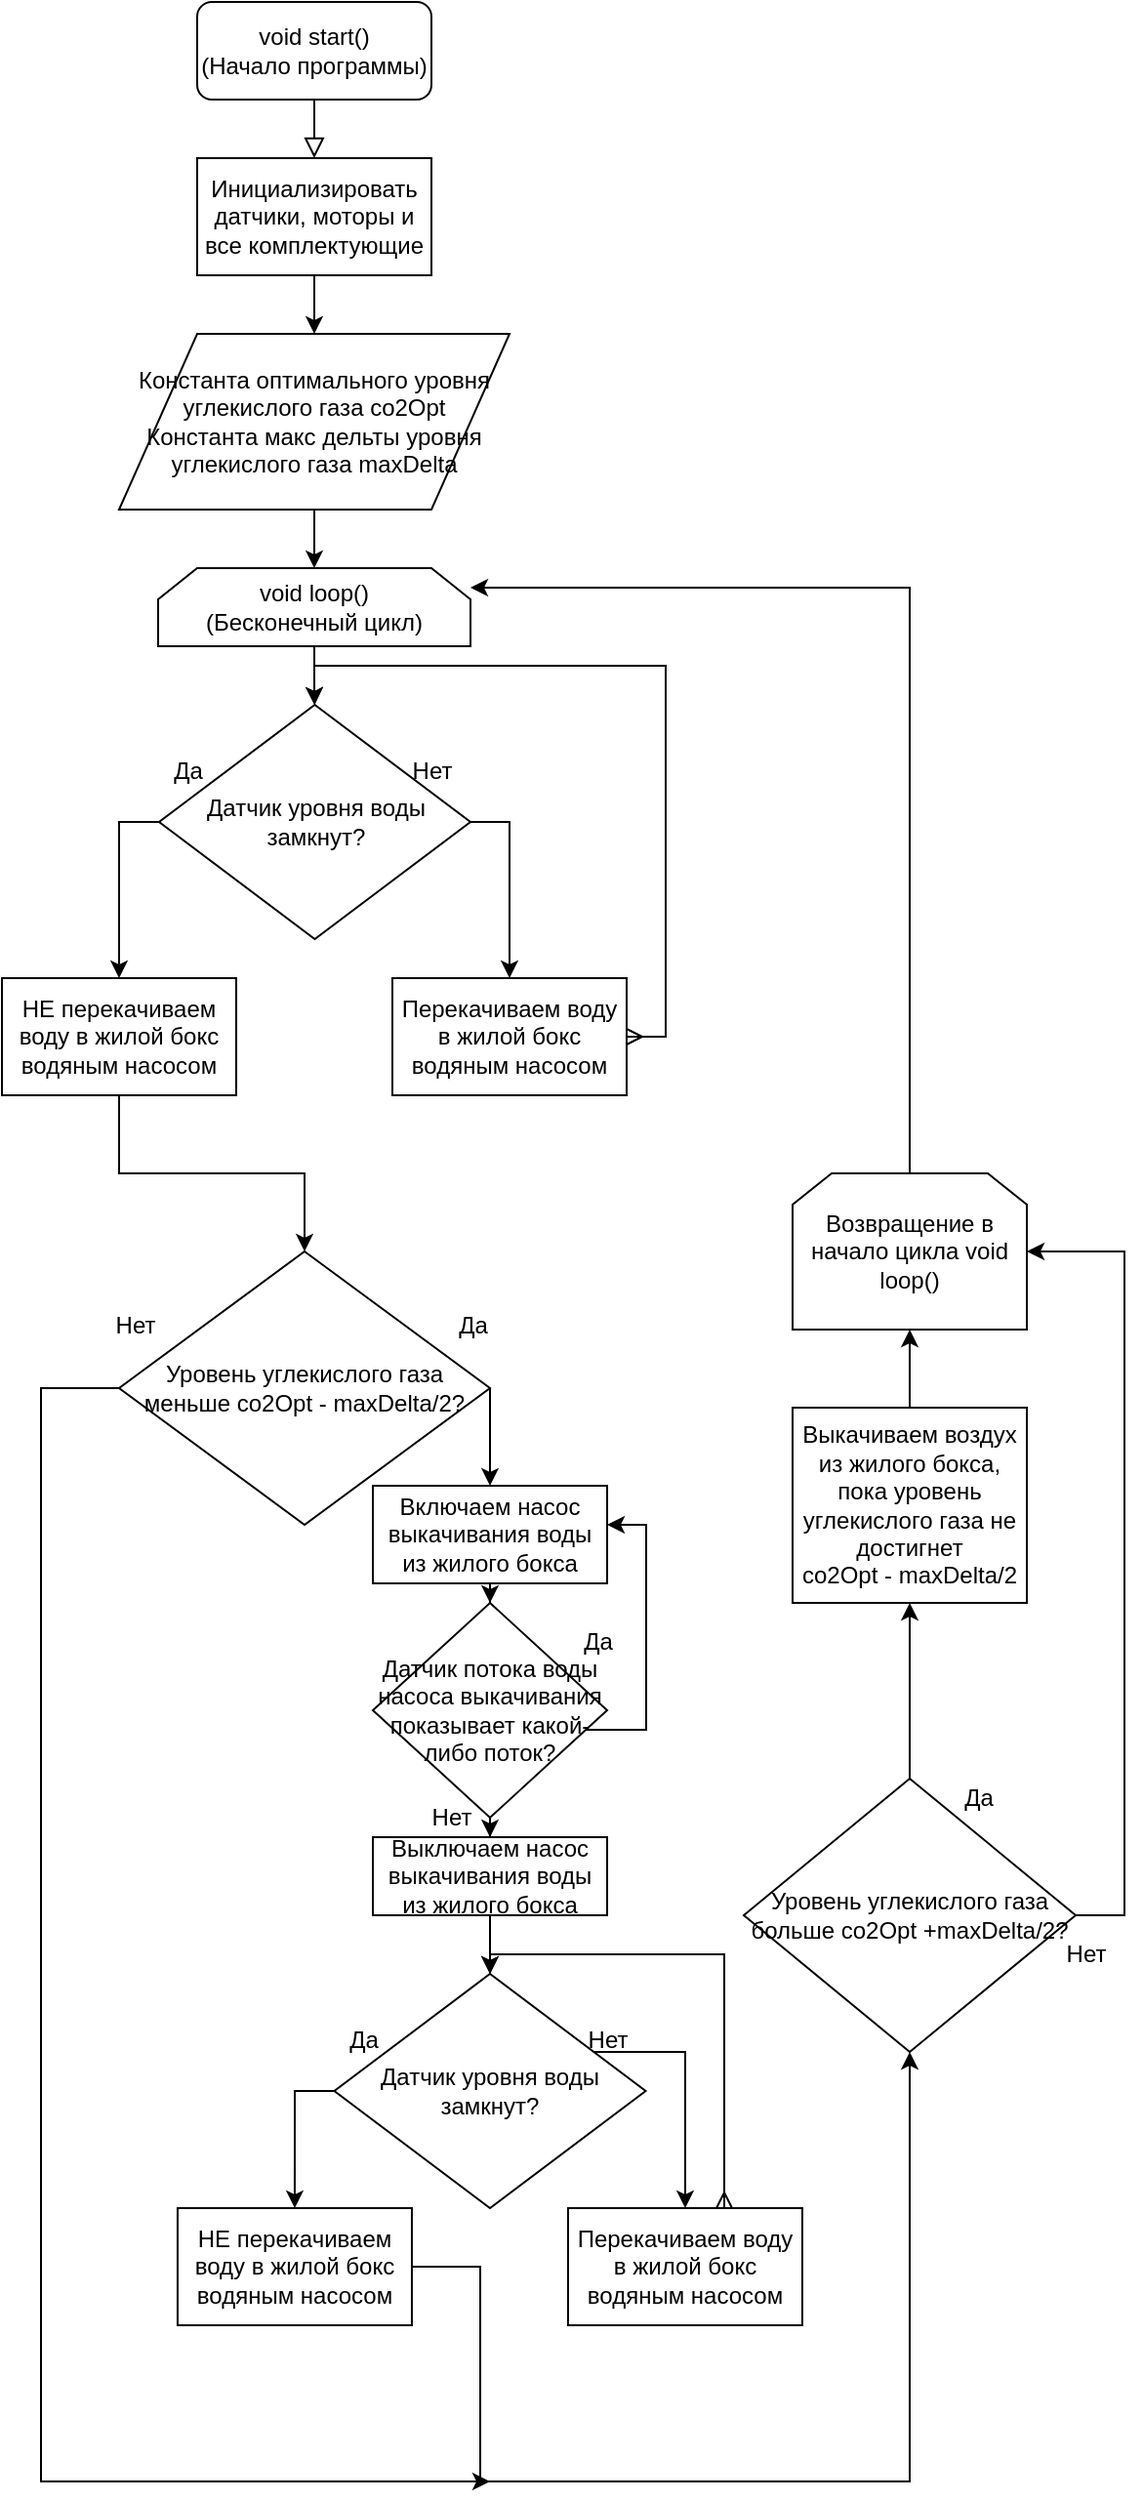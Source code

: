 <mxfile version="13.0.1" type="github">
  <diagram id="C5RBs43oDa-KdzZeNtuy" name="Page-1">
    <mxGraphModel dx="981" dy="526" grid="1" gridSize="10" guides="1" tooltips="1" connect="1" arrows="1" fold="1" page="1" pageScale="1" pageWidth="827" pageHeight="1440" math="0" shadow="0">
      <root>
        <mxCell id="WIyWlLk6GJQsqaUBKTNV-0" />
        <mxCell id="WIyWlLk6GJQsqaUBKTNV-1" parent="WIyWlLk6GJQsqaUBKTNV-0" />
        <mxCell id="WIyWlLk6GJQsqaUBKTNV-2" value="" style="rounded=0;html=1;jettySize=auto;orthogonalLoop=1;fontSize=11;endArrow=block;endFill=0;endSize=8;strokeWidth=1;shadow=0;labelBackgroundColor=none;edgeStyle=orthogonalEdgeStyle;entryX=0.5;entryY=0;entryDx=0;entryDy=0;" parent="WIyWlLk6GJQsqaUBKTNV-1" source="WIyWlLk6GJQsqaUBKTNV-3" target="iTn3R1EVZ1-h4n3S3Dmo-0" edge="1">
          <mxGeometry relative="1" as="geometry">
            <mxPoint x="170" y="130" as="targetPoint" />
          </mxGeometry>
        </mxCell>
        <mxCell id="WIyWlLk6GJQsqaUBKTNV-3" value="&lt;div&gt;void start()&lt;/div&gt;&lt;div&gt;(Начало программы)&lt;br&gt;&lt;/div&gt;" style="rounded=1;whiteSpace=wrap;html=1;fontSize=12;glass=0;strokeWidth=1;shadow=0;" parent="WIyWlLk6GJQsqaUBKTNV-1" vertex="1">
          <mxGeometry x="120" y="40" width="120" height="50" as="geometry" />
        </mxCell>
        <mxCell id="iTn3R1EVZ1-h4n3S3Dmo-1" style="edgeStyle=orthogonalEdgeStyle;rounded=0;orthogonalLoop=1;jettySize=auto;html=1;entryX=0.5;entryY=0;entryDx=0;entryDy=0;" edge="1" parent="WIyWlLk6GJQsqaUBKTNV-1" source="iTn3R1EVZ1-h4n3S3Dmo-0" target="iTn3R1EVZ1-h4n3S3Dmo-3">
          <mxGeometry relative="1" as="geometry">
            <mxPoint x="210" y="200" as="targetPoint" />
          </mxGeometry>
        </mxCell>
        <mxCell id="iTn3R1EVZ1-h4n3S3Dmo-0" value="Инициализировать датчики, моторы и все комплектующие" style="rounded=0;whiteSpace=wrap;html=1;" vertex="1" parent="WIyWlLk6GJQsqaUBKTNV-1">
          <mxGeometry x="120" y="120" width="120" height="60" as="geometry" />
        </mxCell>
        <mxCell id="iTn3R1EVZ1-h4n3S3Dmo-6" style="edgeStyle=orthogonalEdgeStyle;rounded=0;orthogonalLoop=1;jettySize=auto;html=1;exitX=0.5;exitY=1;exitDx=0;exitDy=0;" edge="1" parent="WIyWlLk6GJQsqaUBKTNV-1" source="iTn3R1EVZ1-h4n3S3Dmo-2" target="iTn3R1EVZ1-h4n3S3Dmo-5">
          <mxGeometry relative="1" as="geometry" />
        </mxCell>
        <mxCell id="iTn3R1EVZ1-h4n3S3Dmo-2" value="&lt;div&gt;void loop()&lt;/div&gt;&lt;div&gt;(Бесконечный цикл)&lt;br&gt;&lt;/div&gt;" style="shape=loopLimit;whiteSpace=wrap;html=1;" vertex="1" parent="WIyWlLk6GJQsqaUBKTNV-1">
          <mxGeometry x="100" y="330" width="160" height="40" as="geometry" />
        </mxCell>
        <mxCell id="iTn3R1EVZ1-h4n3S3Dmo-4" style="edgeStyle=orthogonalEdgeStyle;rounded=0;orthogonalLoop=1;jettySize=auto;html=1;entryX=0.5;entryY=0;entryDx=0;entryDy=0;" edge="1" parent="WIyWlLk6GJQsqaUBKTNV-1" source="iTn3R1EVZ1-h4n3S3Dmo-3" target="iTn3R1EVZ1-h4n3S3Dmo-2">
          <mxGeometry relative="1" as="geometry" />
        </mxCell>
        <mxCell id="iTn3R1EVZ1-h4n3S3Dmo-3" value="&lt;div&gt;Константа оптимального уровня углекислого газа co2Opt&lt;/div&gt;&lt;div&gt;Константа макс дельты уровня углекислого газа maxDelta&lt;br&gt;&lt;/div&gt;" style="shape=parallelogram;perimeter=parallelogramPerimeter;whiteSpace=wrap;html=1;" vertex="1" parent="WIyWlLk6GJQsqaUBKTNV-1">
          <mxGeometry x="80" y="210" width="200" height="90" as="geometry" />
        </mxCell>
        <mxCell id="iTn3R1EVZ1-h4n3S3Dmo-14" style="edgeStyle=orthogonalEdgeStyle;rounded=0;orthogonalLoop=1;jettySize=auto;html=1;" edge="1" parent="WIyWlLk6GJQsqaUBKTNV-1" source="iTn3R1EVZ1-h4n3S3Dmo-5" target="iTn3R1EVZ1-h4n3S3Dmo-15">
          <mxGeometry relative="1" as="geometry">
            <mxPoint x="280" y="570" as="targetPoint" />
            <Array as="points">
              <mxPoint x="280" y="460" />
            </Array>
          </mxGeometry>
        </mxCell>
        <mxCell id="iTn3R1EVZ1-h4n3S3Dmo-56" style="edgeStyle=orthogonalEdgeStyle;rounded=0;jumpStyle=gap;orthogonalLoop=1;jettySize=auto;html=1;exitX=0;exitY=0.5;exitDx=0;exitDy=0;entryX=0.5;entryY=0;entryDx=0;entryDy=0;startArrow=none;startFill=0;strokeWidth=1;" edge="1" parent="WIyWlLk6GJQsqaUBKTNV-1" source="iTn3R1EVZ1-h4n3S3Dmo-5" target="iTn3R1EVZ1-h4n3S3Dmo-53">
          <mxGeometry relative="1" as="geometry" />
        </mxCell>
        <mxCell id="iTn3R1EVZ1-h4n3S3Dmo-5" value="Датчик уровня воды замкнут?" style="rhombus;whiteSpace=wrap;html=1;container=1;collapsible=0;" vertex="1" parent="WIyWlLk6GJQsqaUBKTNV-1">
          <mxGeometry x="100.5" y="400" width="159.5" height="120" as="geometry" />
        </mxCell>
        <mxCell id="iTn3R1EVZ1-h4n3S3Dmo-7" value="Нет" style="text;html=1;align=center;verticalAlign=middle;resizable=0;points=[];autosize=1;" vertex="1" parent="iTn3R1EVZ1-h4n3S3Dmo-5">
          <mxGeometry x="119.5" y="24" width="40" height="20" as="geometry" />
        </mxCell>
        <mxCell id="iTn3R1EVZ1-h4n3S3Dmo-8" value="Да" style="text;html=1;align=center;verticalAlign=middle;resizable=0;points=[];autosize=1;" vertex="1" parent="iTn3R1EVZ1-h4n3S3Dmo-5">
          <mxGeometry x="-0.5" y="24" width="30" height="20" as="geometry" />
        </mxCell>
        <mxCell id="iTn3R1EVZ1-h4n3S3Dmo-52" style="edgeStyle=orthogonalEdgeStyle;rounded=0;orthogonalLoop=1;jettySize=auto;html=1;startArrow=ERmany;startFill=0;strokeWidth=1;jumpStyle=gap;fixDash=0;" edge="1" parent="WIyWlLk6GJQsqaUBKTNV-1" source="iTn3R1EVZ1-h4n3S3Dmo-15">
          <mxGeometry relative="1" as="geometry">
            <mxPoint x="180" y="400" as="targetPoint" />
            <Array as="points">
              <mxPoint x="360" y="570" />
              <mxPoint x="360" y="380" />
            </Array>
          </mxGeometry>
        </mxCell>
        <mxCell id="iTn3R1EVZ1-h4n3S3Dmo-15" value="Перекачиваем воду в жилой бокс водяным насосом" style="rounded=0;whiteSpace=wrap;html=1;" vertex="1" parent="WIyWlLk6GJQsqaUBKTNV-1">
          <mxGeometry x="220" y="540" width="120" height="60" as="geometry" />
        </mxCell>
        <mxCell id="iTn3R1EVZ1-h4n3S3Dmo-35" style="edgeStyle=orthogonalEdgeStyle;rounded=0;orthogonalLoop=1;jettySize=auto;html=1;exitX=1;exitY=0.5;exitDx=0;exitDy=0;entryX=0.5;entryY=0;entryDx=0;entryDy=0;" edge="1" parent="WIyWlLk6GJQsqaUBKTNV-1" source="iTn3R1EVZ1-h4n3S3Dmo-18" target="iTn3R1EVZ1-h4n3S3Dmo-25">
          <mxGeometry relative="1" as="geometry">
            <Array as="points">
              <mxPoint x="270" y="750" />
            </Array>
          </mxGeometry>
        </mxCell>
        <mxCell id="iTn3R1EVZ1-h4n3S3Dmo-80" style="edgeStyle=orthogonalEdgeStyle;rounded=0;jumpStyle=gap;orthogonalLoop=1;jettySize=auto;html=1;startArrow=none;startFill=0;strokeWidth=1;" edge="1" parent="WIyWlLk6GJQsqaUBKTNV-1" source="iTn3R1EVZ1-h4n3S3Dmo-18">
          <mxGeometry relative="1" as="geometry">
            <mxPoint x="270" y="1310" as="targetPoint" />
            <Array as="points">
              <mxPoint x="40" y="750" />
            </Array>
          </mxGeometry>
        </mxCell>
        <mxCell id="iTn3R1EVZ1-h4n3S3Dmo-18" value="&lt;div&gt;Уровень углекислого газа меньше co2Opt - maxDelta/2?&lt;/div&gt;" style="rhombus;whiteSpace=wrap;html=1;container=1;collapsible=0;" vertex="1" parent="WIyWlLk6GJQsqaUBKTNV-1">
          <mxGeometry x="80" y="680" width="190" height="140" as="geometry" />
        </mxCell>
        <mxCell id="iTn3R1EVZ1-h4n3S3Dmo-19" value="&lt;div&gt;Да&lt;/div&gt;" style="text;html=1;align=center;verticalAlign=middle;resizable=0;points=[];autosize=1;" vertex="1" parent="iTn3R1EVZ1-h4n3S3Dmo-18">
          <mxGeometry x="166.25" y="28" width="30" height="20" as="geometry" />
        </mxCell>
        <mxCell id="iTn3R1EVZ1-h4n3S3Dmo-20" value="Нет" style="text;html=1;align=center;verticalAlign=middle;resizable=0;points=[];autosize=1;" vertex="1" parent="iTn3R1EVZ1-h4n3S3Dmo-18">
          <mxGeometry x="-11.875" y="28" width="40" height="20" as="geometry" />
        </mxCell>
        <mxCell id="iTn3R1EVZ1-h4n3S3Dmo-64" style="edgeStyle=orthogonalEdgeStyle;rounded=0;jumpStyle=gap;orthogonalLoop=1;jettySize=auto;html=1;entryX=0.5;entryY=0;entryDx=0;entryDy=0;startArrow=none;startFill=0;strokeWidth=1;" edge="1" parent="WIyWlLk6GJQsqaUBKTNV-1" source="iTn3R1EVZ1-h4n3S3Dmo-25" target="iTn3R1EVZ1-h4n3S3Dmo-63">
          <mxGeometry relative="1" as="geometry" />
        </mxCell>
        <mxCell id="iTn3R1EVZ1-h4n3S3Dmo-25" value="&lt;div&gt;Включаем насос выкачивания воды из жилого бокса&lt;/div&gt;" style="rounded=0;whiteSpace=wrap;html=1;" vertex="1" parent="WIyWlLk6GJQsqaUBKTNV-1">
          <mxGeometry x="210" y="800" width="120" height="50" as="geometry" />
        </mxCell>
        <mxCell id="iTn3R1EVZ1-h4n3S3Dmo-61" style="edgeStyle=orthogonalEdgeStyle;rounded=0;jumpStyle=gap;orthogonalLoop=1;jettySize=auto;html=1;entryX=0.5;entryY=1;entryDx=0;entryDy=0;startArrow=none;startFill=0;strokeWidth=1;" edge="1" parent="WIyWlLk6GJQsqaUBKTNV-1" source="iTn3R1EVZ1-h4n3S3Dmo-34" target="iTn3R1EVZ1-h4n3S3Dmo-46">
          <mxGeometry relative="1" as="geometry" />
        </mxCell>
        <mxCell id="iTn3R1EVZ1-h4n3S3Dmo-62" style="edgeStyle=orthogonalEdgeStyle;rounded=0;jumpStyle=gap;orthogonalLoop=1;jettySize=auto;html=1;startArrow=none;startFill=0;strokeWidth=1;entryX=1;entryY=0.5;entryDx=0;entryDy=0;" edge="1" parent="WIyWlLk6GJQsqaUBKTNV-1" source="iTn3R1EVZ1-h4n3S3Dmo-34" target="iTn3R1EVZ1-h4n3S3Dmo-48">
          <mxGeometry relative="1" as="geometry">
            <mxPoint x="595" y="680" as="targetPoint" />
            <Array as="points">
              <mxPoint x="595" y="1020" />
              <mxPoint x="595" y="680" />
            </Array>
          </mxGeometry>
        </mxCell>
        <mxCell id="iTn3R1EVZ1-h4n3S3Dmo-34" value="Уровень углекислого газа больше co2Opt +maxDelta/2?" style="rhombus;whiteSpace=wrap;html=1;container=1;collapsible=0;" vertex="1" parent="WIyWlLk6GJQsqaUBKTNV-1">
          <mxGeometry x="400" y="950" width="170" height="140" as="geometry" />
        </mxCell>
        <mxCell id="iTn3R1EVZ1-h4n3S3Dmo-44" value="&lt;div&gt;Да&lt;/div&gt;" style="text;html=1;align=center;verticalAlign=middle;resizable=0;points=[];autosize=1;" vertex="1" parent="iTn3R1EVZ1-h4n3S3Dmo-34">
          <mxGeometry x="105" width="30" height="20" as="geometry" />
        </mxCell>
        <mxCell id="iTn3R1EVZ1-h4n3S3Dmo-45" value="&lt;div&gt;Нет&lt;/div&gt;" style="text;html=1;align=center;verticalAlign=middle;resizable=0;points=[];autosize=1;" vertex="1" parent="iTn3R1EVZ1-h4n3S3Dmo-34">
          <mxGeometry x="155" y="80" width="40" height="20" as="geometry" />
        </mxCell>
        <mxCell id="iTn3R1EVZ1-h4n3S3Dmo-49" style="edgeStyle=orthogonalEdgeStyle;rounded=0;orthogonalLoop=1;jettySize=auto;html=1;entryX=0.5;entryY=1;entryDx=0;entryDy=0;" edge="1" parent="WIyWlLk6GJQsqaUBKTNV-1" source="iTn3R1EVZ1-h4n3S3Dmo-46" target="iTn3R1EVZ1-h4n3S3Dmo-48">
          <mxGeometry relative="1" as="geometry" />
        </mxCell>
        <mxCell id="iTn3R1EVZ1-h4n3S3Dmo-46" value="&lt;div&gt;Выкачиваем воздух из жилого бокса, пока уровень углекислого газа не достигнет&lt;/div&gt;&lt;div&gt;co2Opt - maxDelta/2&lt;br&gt;&lt;/div&gt;" style="rounded=0;whiteSpace=wrap;html=1;" vertex="1" parent="WIyWlLk6GJQsqaUBKTNV-1">
          <mxGeometry x="425" y="760" width="120" height="100" as="geometry" />
        </mxCell>
        <mxCell id="iTn3R1EVZ1-h4n3S3Dmo-51" style="edgeStyle=orthogonalEdgeStyle;rounded=0;orthogonalLoop=1;jettySize=auto;html=1;entryX=1;entryY=0.25;entryDx=0;entryDy=0;" edge="1" parent="WIyWlLk6GJQsqaUBKTNV-1" source="iTn3R1EVZ1-h4n3S3Dmo-48" target="iTn3R1EVZ1-h4n3S3Dmo-2">
          <mxGeometry relative="1" as="geometry">
            <mxPoint x="420" y="340" as="targetPoint" />
            <Array as="points">
              <mxPoint x="485" y="340" />
            </Array>
          </mxGeometry>
        </mxCell>
        <mxCell id="iTn3R1EVZ1-h4n3S3Dmo-48" value="Возвращение в начало цикла void loop()" style="shape=loopLimit;whiteSpace=wrap;html=1;" vertex="1" parent="WIyWlLk6GJQsqaUBKTNV-1">
          <mxGeometry x="425" y="640" width="120" height="80" as="geometry" />
        </mxCell>
        <mxCell id="iTn3R1EVZ1-h4n3S3Dmo-57" style="edgeStyle=orthogonalEdgeStyle;rounded=0;jumpStyle=gap;orthogonalLoop=1;jettySize=auto;html=1;entryX=0.5;entryY=0;entryDx=0;entryDy=0;startArrow=none;startFill=0;strokeWidth=1;" edge="1" parent="WIyWlLk6GJQsqaUBKTNV-1" source="iTn3R1EVZ1-h4n3S3Dmo-53" target="iTn3R1EVZ1-h4n3S3Dmo-18">
          <mxGeometry relative="1" as="geometry" />
        </mxCell>
        <mxCell id="iTn3R1EVZ1-h4n3S3Dmo-53" value="&lt;div&gt;НЕ перекачиваем воду в жилой бокс&lt;/div&gt;&lt;div&gt;водяным насосом&lt;br&gt;&lt;/div&gt;" style="rounded=0;whiteSpace=wrap;html=1;" vertex="1" parent="WIyWlLk6GJQsqaUBKTNV-1">
          <mxGeometry x="20" y="540" width="120" height="60" as="geometry" />
        </mxCell>
        <mxCell id="iTn3R1EVZ1-h4n3S3Dmo-66" style="edgeStyle=orthogonalEdgeStyle;rounded=0;jumpStyle=gap;orthogonalLoop=1;jettySize=auto;html=1;startArrow=none;startFill=0;strokeWidth=1;entryX=1;entryY=0.4;entryDx=0;entryDy=0;entryPerimeter=0;" edge="1" parent="WIyWlLk6GJQsqaUBKTNV-1" source="iTn3R1EVZ1-h4n3S3Dmo-63" target="iTn3R1EVZ1-h4n3S3Dmo-25">
          <mxGeometry relative="1" as="geometry">
            <mxPoint x="350" y="820" as="targetPoint" />
            <Array as="points">
              <mxPoint x="350" y="925" />
              <mxPoint x="350" y="820" />
            </Array>
          </mxGeometry>
        </mxCell>
        <mxCell id="iTn3R1EVZ1-h4n3S3Dmo-82" style="edgeStyle=orthogonalEdgeStyle;rounded=0;jumpStyle=gap;orthogonalLoop=1;jettySize=auto;html=1;entryX=0.5;entryY=0;entryDx=0;entryDy=0;startArrow=none;startFill=0;strokeWidth=1;" edge="1" parent="WIyWlLk6GJQsqaUBKTNV-1" source="iTn3R1EVZ1-h4n3S3Dmo-63" target="iTn3R1EVZ1-h4n3S3Dmo-81">
          <mxGeometry relative="1" as="geometry" />
        </mxCell>
        <mxCell id="iTn3R1EVZ1-h4n3S3Dmo-63" value="Датчик потока воды насоса выкачивания показывает какой-либо поток?" style="rhombus;whiteSpace=wrap;html=1;container=1;collapsible=0;" vertex="1" parent="WIyWlLk6GJQsqaUBKTNV-1">
          <mxGeometry x="210" y="860" width="120" height="110" as="geometry" />
        </mxCell>
        <mxCell id="iTn3R1EVZ1-h4n3S3Dmo-67" value="Нет" style="text;html=1;align=center;verticalAlign=middle;resizable=0;points=[];autosize=1;" vertex="1" parent="iTn3R1EVZ1-h4n3S3Dmo-63">
          <mxGeometry x="20" y="100" width="40" height="20" as="geometry" />
        </mxCell>
        <mxCell id="iTn3R1EVZ1-h4n3S3Dmo-65" value="&lt;div&gt;Да&lt;/div&gt;" style="text;html=1;align=center;verticalAlign=middle;resizable=0;points=[];autosize=1;" vertex="1" parent="WIyWlLk6GJQsqaUBKTNV-1">
          <mxGeometry x="310" y="870" width="30" height="20" as="geometry" />
        </mxCell>
        <mxCell id="iTn3R1EVZ1-h4n3S3Dmo-70" style="edgeStyle=orthogonalEdgeStyle;rounded=0;orthogonalLoop=1;jettySize=auto;html=1;" edge="1" source="iTn3R1EVZ1-h4n3S3Dmo-72" target="iTn3R1EVZ1-h4n3S3Dmo-77" parent="WIyWlLk6GJQsqaUBKTNV-1">
          <mxGeometry relative="1" as="geometry">
            <mxPoint x="369.98" y="1200" as="targetPoint" />
            <Array as="points">
              <mxPoint x="369.98" y="1090" />
            </Array>
          </mxGeometry>
        </mxCell>
        <mxCell id="iTn3R1EVZ1-h4n3S3Dmo-71" style="edgeStyle=orthogonalEdgeStyle;rounded=0;jumpStyle=gap;orthogonalLoop=1;jettySize=auto;html=1;exitX=0;exitY=0.5;exitDx=0;exitDy=0;entryX=0.5;entryY=0;entryDx=0;entryDy=0;startArrow=none;startFill=0;strokeWidth=1;" edge="1" source="iTn3R1EVZ1-h4n3S3Dmo-72" target="iTn3R1EVZ1-h4n3S3Dmo-79" parent="WIyWlLk6GJQsqaUBKTNV-1">
          <mxGeometry relative="1" as="geometry" />
        </mxCell>
        <mxCell id="iTn3R1EVZ1-h4n3S3Dmo-72" value="Датчик уровня воды замкнут?" style="rhombus;whiteSpace=wrap;html=1;container=1;collapsible=0;" vertex="1" parent="WIyWlLk6GJQsqaUBKTNV-1">
          <mxGeometry x="190.25" y="1050" width="159.5" height="120" as="geometry" />
        </mxCell>
        <mxCell id="iTn3R1EVZ1-h4n3S3Dmo-73" value="Нет" style="text;html=1;align=center;verticalAlign=middle;resizable=0;points=[];autosize=1;" vertex="1" parent="iTn3R1EVZ1-h4n3S3Dmo-72">
          <mxGeometry x="119.5" y="24" width="40" height="20" as="geometry" />
        </mxCell>
        <mxCell id="iTn3R1EVZ1-h4n3S3Dmo-74" value="Да" style="text;html=1;align=center;verticalAlign=middle;resizable=0;points=[];autosize=1;" vertex="1" parent="iTn3R1EVZ1-h4n3S3Dmo-72">
          <mxGeometry x="-0.5" y="24" width="30" height="20" as="geometry" />
        </mxCell>
        <mxCell id="iTn3R1EVZ1-h4n3S3Dmo-75" style="edgeStyle=orthogonalEdgeStyle;rounded=0;orthogonalLoop=1;jettySize=auto;html=1;startArrow=ERmany;startFill=0;strokeWidth=1;jumpStyle=gap;fixDash=0;entryX=0.5;entryY=0;entryDx=0;entryDy=0;" edge="1" source="iTn3R1EVZ1-h4n3S3Dmo-77" parent="WIyWlLk6GJQsqaUBKTNV-1" target="iTn3R1EVZ1-h4n3S3Dmo-72">
          <mxGeometry relative="1" as="geometry">
            <mxPoint x="269.98" y="1030" as="targetPoint" />
            <Array as="points">
              <mxPoint x="390" y="1040" />
              <mxPoint x="270" y="1040" />
            </Array>
          </mxGeometry>
        </mxCell>
        <mxCell id="iTn3R1EVZ1-h4n3S3Dmo-77" value="Перекачиваем воду в жилой бокс водяным насосом" style="rounded=0;whiteSpace=wrap;html=1;" vertex="1" parent="WIyWlLk6GJQsqaUBKTNV-1">
          <mxGeometry x="309.98" y="1170" width="120" height="60" as="geometry" />
        </mxCell>
        <mxCell id="iTn3R1EVZ1-h4n3S3Dmo-78" style="edgeStyle=orthogonalEdgeStyle;rounded=0;jumpStyle=gap;orthogonalLoop=1;jettySize=auto;html=1;startArrow=none;startFill=0;strokeWidth=1;entryX=0.5;entryY=1;entryDx=0;entryDy=0;" edge="1" source="iTn3R1EVZ1-h4n3S3Dmo-79" parent="WIyWlLk6GJQsqaUBKTNV-1" target="iTn3R1EVZ1-h4n3S3Dmo-34">
          <mxGeometry relative="1" as="geometry">
            <mxPoint x="530" y="1310" as="targetPoint" />
            <Array as="points">
              <mxPoint x="265" y="1200" />
              <mxPoint x="265" y="1310" />
              <mxPoint x="485" y="1310" />
            </Array>
          </mxGeometry>
        </mxCell>
        <mxCell id="iTn3R1EVZ1-h4n3S3Dmo-79" value="&lt;div&gt;НЕ перекачиваем воду в жилой бокс&lt;/div&gt;&lt;div&gt;водяным насосом&lt;br&gt;&lt;/div&gt;" style="rounded=0;whiteSpace=wrap;html=1;" vertex="1" parent="WIyWlLk6GJQsqaUBKTNV-1">
          <mxGeometry x="109.98" y="1170" width="120" height="60" as="geometry" />
        </mxCell>
        <mxCell id="iTn3R1EVZ1-h4n3S3Dmo-83" style="edgeStyle=orthogonalEdgeStyle;rounded=0;jumpStyle=gap;orthogonalLoop=1;jettySize=auto;html=1;startArrow=none;startFill=0;strokeWidth=1;" edge="1" parent="WIyWlLk6GJQsqaUBKTNV-1" source="iTn3R1EVZ1-h4n3S3Dmo-81">
          <mxGeometry relative="1" as="geometry">
            <mxPoint x="270" y="1050" as="targetPoint" />
          </mxGeometry>
        </mxCell>
        <mxCell id="iTn3R1EVZ1-h4n3S3Dmo-81" value="&lt;div&gt;Выключаем насос выкачивания воды из жилого бокса&lt;/div&gt;" style="rounded=0;whiteSpace=wrap;html=1;" vertex="1" parent="WIyWlLk6GJQsqaUBKTNV-1">
          <mxGeometry x="210" y="980" width="120" height="40" as="geometry" />
        </mxCell>
      </root>
    </mxGraphModel>
  </diagram>
</mxfile>
